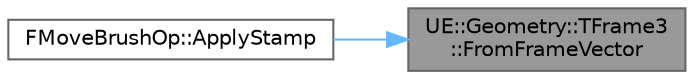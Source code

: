 digraph "UE::Geometry::TFrame3::FromFrameVector"
{
 // INTERACTIVE_SVG=YES
 // LATEX_PDF_SIZE
  bgcolor="transparent";
  edge [fontname=Helvetica,fontsize=10,labelfontname=Helvetica,labelfontsize=10];
  node [fontname=Helvetica,fontsize=10,shape=box,height=0.2,width=0.4];
  rankdir="RL";
  Node1 [id="Node000001",label="UE::Geometry::TFrame3\l::FromFrameVector",height=0.2,width=0.4,color="gray40", fillcolor="grey60", style="filled", fontcolor="black",tooltip=" "];
  Node1 -> Node2 [id="edge1_Node000001_Node000002",dir="back",color="steelblue1",style="solid",tooltip=" "];
  Node2 [id="Node000002",label="FMoveBrushOp::ApplyStamp",height=0.2,width=0.4,color="grey40", fillcolor="white", style="filled",URL="$d9/d62/classFMoveBrushOp.html#aa31a017b4af198b54e2257d0470a744a",tooltip=" "];
}
